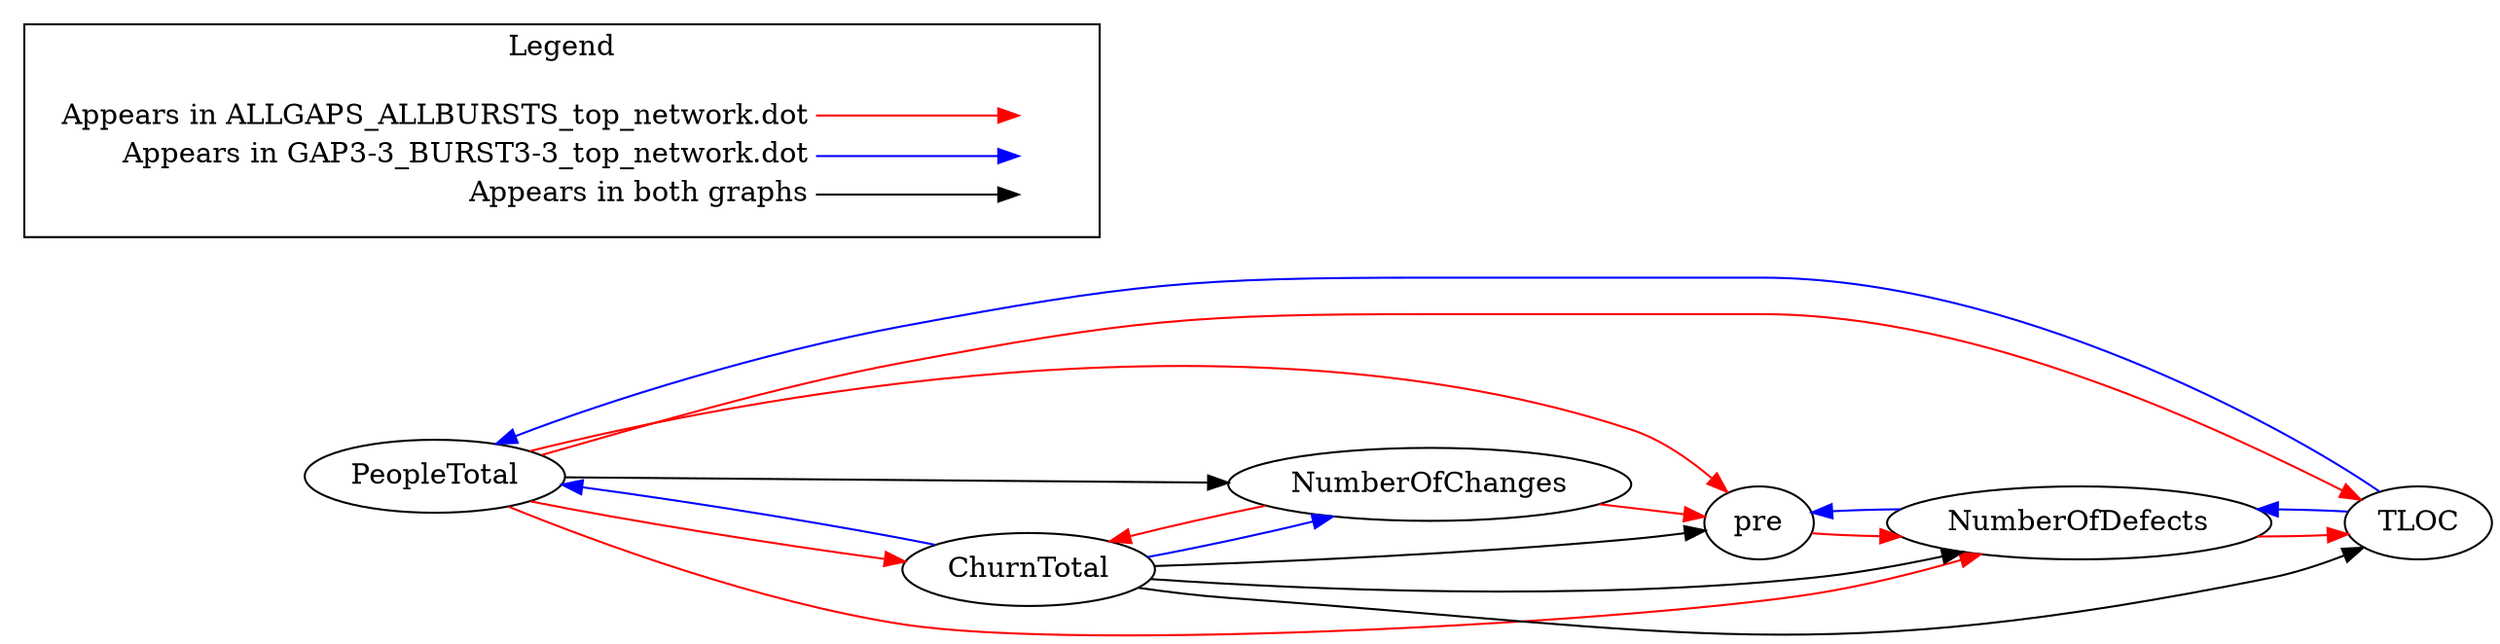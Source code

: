 digraph {
PeopleTotal -> ChurnTotal[color="red"];
PeopleTotal -> TLOC[color="red"];
PeopleTotal -> pre[color="red"];
PeopleTotal -> NumberOfDefects[color="red"];
NumberOfChanges -> ChurnTotal[color="red"];
NumberOfChanges -> pre[color="red"];
pre -> NumberOfDefects[color="red"];
NumberOfDefects -> TLOC[color="red"];
PeopleTotal -> NumberOfChanges[color="black"];
ChurnTotal -> TLOC[color="black"];
ChurnTotal -> pre[color="black"];
ChurnTotal -> NumberOfDefects[color="black"];
ChurnTotal -> PeopleTotal[color="blue"];
ChurnTotal -> NumberOfChanges[color="blue"];
TLOC -> PeopleTotal[color="blue"];
TLOC -> NumberOfDefects[color="blue"];
NumberOfDefects -> pre[color="blue"];

  rankdir=LR
  node [shape=plaintext]
  subgraph cluster_01 { 
    label = "Legend";
    key [label=<<table border="0" cellpadding="2" cellspacing="0" cellborder="0">
      <tr><td align="right" port="i1">Appears in ALLGAPS_ALLBURSTS_top_network.dot</td></tr>
      <tr><td align="right" port="i2">Appears in GAP3-3_BURST3-3_top_network.dot</td></tr>
      <tr><td align="right" port="i3">Appears in both graphs</td></tr>
      </table>>]
    key2 [label=<<table border="0" cellpadding="2" cellspacing="0" cellborder="0">
      <tr><td port="i1">&nbsp;</td></tr>
      <tr><td port="i2">&nbsp;</td></tr>
      <tr><td port="i3">&nbsp;</td></tr>
      </table>>]
    key:i1:e -> key2:i1:w [color=red]
    key:i2:e -> key2:i2:w [color=blue]
    key:i3:e -> key2:i3:w [color=black]
  }
}
